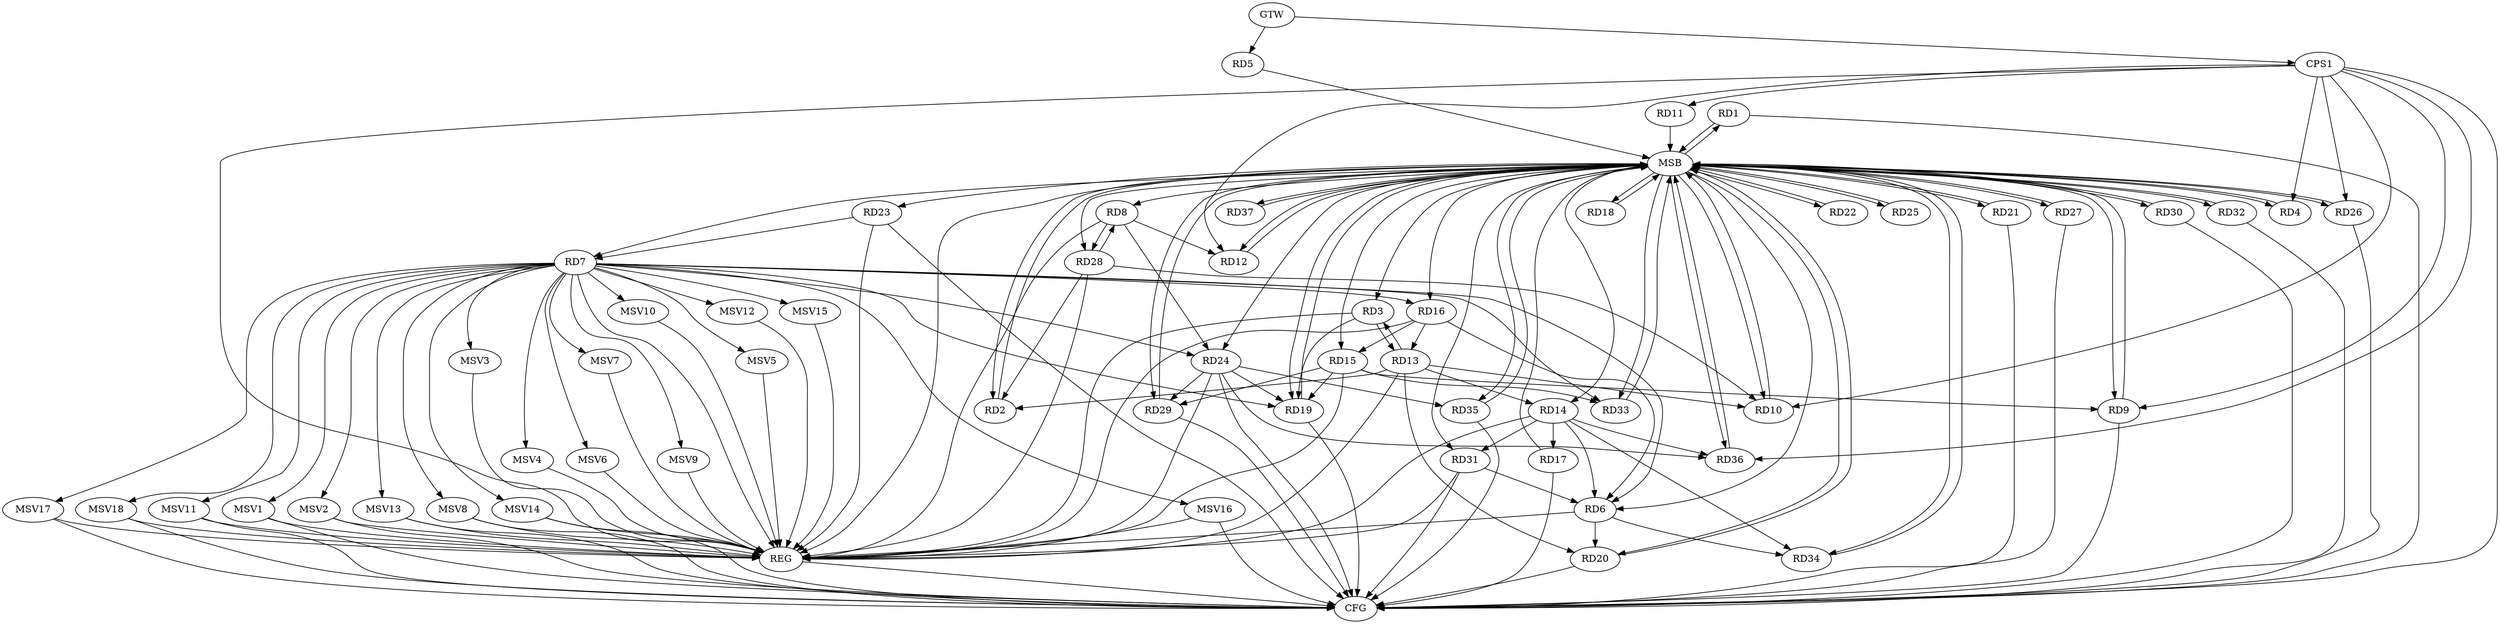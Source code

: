 strict digraph G {
  RD1 [ label="RD1" ];
  RD2 [ label="RD2" ];
  RD3 [ label="RD3" ];
  RD4 [ label="RD4" ];
  RD5 [ label="RD5" ];
  RD6 [ label="RD6" ];
  RD7 [ label="RD7" ];
  RD8 [ label="RD8" ];
  RD9 [ label="RD9" ];
  RD10 [ label="RD10" ];
  RD11 [ label="RD11" ];
  RD12 [ label="RD12" ];
  RD13 [ label="RD13" ];
  RD14 [ label="RD14" ];
  RD15 [ label="RD15" ];
  RD16 [ label="RD16" ];
  RD17 [ label="RD17" ];
  RD18 [ label="RD18" ];
  RD19 [ label="RD19" ];
  RD20 [ label="RD20" ];
  RD21 [ label="RD21" ];
  RD22 [ label="RD22" ];
  RD23 [ label="RD23" ];
  RD24 [ label="RD24" ];
  RD25 [ label="RD25" ];
  RD26 [ label="RD26" ];
  RD27 [ label="RD27" ];
  RD28 [ label="RD28" ];
  RD29 [ label="RD29" ];
  RD30 [ label="RD30" ];
  RD31 [ label="RD31" ];
  RD32 [ label="RD32" ];
  RD33 [ label="RD33" ];
  RD34 [ label="RD34" ];
  RD35 [ label="RD35" ];
  RD36 [ label="RD36" ];
  RD37 [ label="RD37" ];
  CPS1 [ label="CPS1" ];
  GTW [ label="GTW" ];
  REG [ label="REG" ];
  MSB [ label="MSB" ];
  CFG [ label="CFG" ];
  MSV1 [ label="MSV1" ];
  MSV2 [ label="MSV2" ];
  MSV3 [ label="MSV3" ];
  MSV4 [ label="MSV4" ];
  MSV5 [ label="MSV5" ];
  MSV6 [ label="MSV6" ];
  MSV7 [ label="MSV7" ];
  MSV8 [ label="MSV8" ];
  MSV9 [ label="MSV9" ];
  MSV10 [ label="MSV10" ];
  MSV11 [ label="MSV11" ];
  MSV12 [ label="MSV12" ];
  MSV13 [ label="MSV13" ];
  MSV14 [ label="MSV14" ];
  MSV15 [ label="MSV15" ];
  MSV16 [ label="MSV16" ];
  MSV17 [ label="MSV17" ];
  MSV18 [ label="MSV18" ];
  RD13 -> RD2;
  RD28 -> RD2;
  RD3 -> RD13;
  RD13 -> RD3;
  RD3 -> RD19;
  RD7 -> RD6;
  RD14 -> RD6;
  RD16 -> RD6;
  RD6 -> RD20;
  RD31 -> RD6;
  RD6 -> RD34;
  RD7 -> RD16;
  RD7 -> RD19;
  RD23 -> RD7;
  RD7 -> RD24;
  RD7 -> RD33;
  RD8 -> RD12;
  RD8 -> RD24;
  RD8 -> RD28;
  RD28 -> RD8;
  RD15 -> RD9;
  RD13 -> RD10;
  RD28 -> RD10;
  RD13 -> RD14;
  RD16 -> RD13;
  RD13 -> RD20;
  RD14 -> RD17;
  RD14 -> RD31;
  RD14 -> RD34;
  RD14 -> RD36;
  RD16 -> RD15;
  RD15 -> RD19;
  RD15 -> RD29;
  RD15 -> RD33;
  RD24 -> RD19;
  RD24 -> RD29;
  RD24 -> RD35;
  RD24 -> RD36;
  CPS1 -> RD36;
  CPS1 -> RD10;
  CPS1 -> RD12;
  CPS1 -> RD9;
  CPS1 -> RD4;
  CPS1 -> RD11;
  CPS1 -> RD26;
  GTW -> RD5;
  GTW -> CPS1;
  RD3 -> REG;
  RD6 -> REG;
  RD7 -> REG;
  RD8 -> REG;
  RD13 -> REG;
  RD14 -> REG;
  RD15 -> REG;
  RD16 -> REG;
  RD23 -> REG;
  RD24 -> REG;
  RD28 -> REG;
  RD31 -> REG;
  CPS1 -> REG;
  RD1 -> MSB;
  MSB -> RD4;
  MSB -> RD8;
  MSB -> RD12;
  MSB -> RD16;
  MSB -> RD18;
  MSB -> RD24;
  MSB -> RD33;
  MSB -> REG;
  RD2 -> MSB;
  MSB -> RD1;
  MSB -> RD9;
  MSB -> RD35;
  MSB -> RD36;
  RD4 -> MSB;
  MSB -> RD10;
  MSB -> RD25;
  MSB -> RD34;
  RD5 -> MSB;
  MSB -> RD3;
  MSB -> RD14;
  MSB -> RD28;
  RD9 -> MSB;
  MSB -> RD2;
  MSB -> RD19;
  MSB -> RD22;
  MSB -> RD26;
  MSB -> RD27;
  RD10 -> MSB;
  MSB -> RD29;
  RD11 -> MSB;
  RD12 -> MSB;
  MSB -> RD30;
  RD17 -> MSB;
  MSB -> RD6;
  MSB -> RD37;
  RD18 -> MSB;
  MSB -> RD20;
  MSB -> RD32;
  RD19 -> MSB;
  RD20 -> MSB;
  MSB -> RD23;
  RD21 -> MSB;
  MSB -> RD7;
  RD22 -> MSB;
  RD25 -> MSB;
  RD26 -> MSB;
  RD27 -> MSB;
  MSB -> RD15;
  MSB -> RD31;
  RD29 -> MSB;
  MSB -> RD21;
  RD30 -> MSB;
  RD32 -> MSB;
  RD33 -> MSB;
  RD34 -> MSB;
  RD35 -> MSB;
  RD36 -> MSB;
  RD37 -> MSB;
  RD27 -> CFG;
  RD23 -> CFG;
  RD20 -> CFG;
  RD19 -> CFG;
  RD26 -> CFG;
  RD17 -> CFG;
  RD30 -> CFG;
  CPS1 -> CFG;
  RD31 -> CFG;
  RD35 -> CFG;
  RD32 -> CFG;
  RD24 -> CFG;
  RD29 -> CFG;
  RD9 -> CFG;
  RD1 -> CFG;
  RD21 -> CFG;
  REG -> CFG;
  RD7 -> MSV1;
  RD7 -> MSV2;
  RD7 -> MSV3;
  MSV1 -> REG;
  MSV1 -> CFG;
  MSV2 -> REG;
  MSV2 -> CFG;
  MSV3 -> REG;
  RD7 -> MSV4;
  RD7 -> MSV5;
  MSV4 -> REG;
  MSV5 -> REG;
  RD7 -> MSV6;
  MSV6 -> REG;
  RD7 -> MSV7;
  RD7 -> MSV8;
  RD7 -> MSV9;
  RD7 -> MSV10;
  MSV7 -> REG;
  MSV8 -> REG;
  MSV8 -> CFG;
  MSV9 -> REG;
  MSV10 -> REG;
  RD7 -> MSV11;
  RD7 -> MSV12;
  MSV11 -> REG;
  MSV11 -> CFG;
  MSV12 -> REG;
  RD7 -> MSV13;
  MSV13 -> REG;
  MSV13 -> CFG;
  RD7 -> MSV14;
  RD7 -> MSV15;
  MSV14 -> REG;
  MSV14 -> CFG;
  MSV15 -> REG;
  RD7 -> MSV16;
  MSV16 -> REG;
  MSV16 -> CFG;
  RD7 -> MSV17;
  RD7 -> MSV18;
  MSV17 -> REG;
  MSV17 -> CFG;
  MSV18 -> REG;
  MSV18 -> CFG;
}
